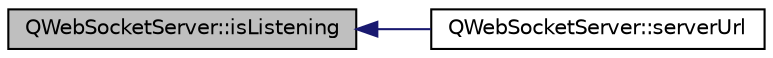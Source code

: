 digraph "QWebSocketServer::isListening"
{
  edge [fontname="Helvetica",fontsize="10",labelfontname="Helvetica",labelfontsize="10"];
  node [fontname="Helvetica",fontsize="10",shape=record];
  rankdir="LR";
  Node18 [label="QWebSocketServer::isListening",height=0.2,width=0.4,color="black", fillcolor="grey75", style="filled", fontcolor="black"];
  Node18 -> Node19 [dir="back",color="midnightblue",fontsize="10",style="solid",fontname="Helvetica"];
  Node19 [label="QWebSocketServer::serverUrl",height=0.2,width=0.4,color="black", fillcolor="white", style="filled",URL="$class_q_web_socket_server.html#aeb27943cc455da8fd6ea8e22ba3f2e60"];
}

